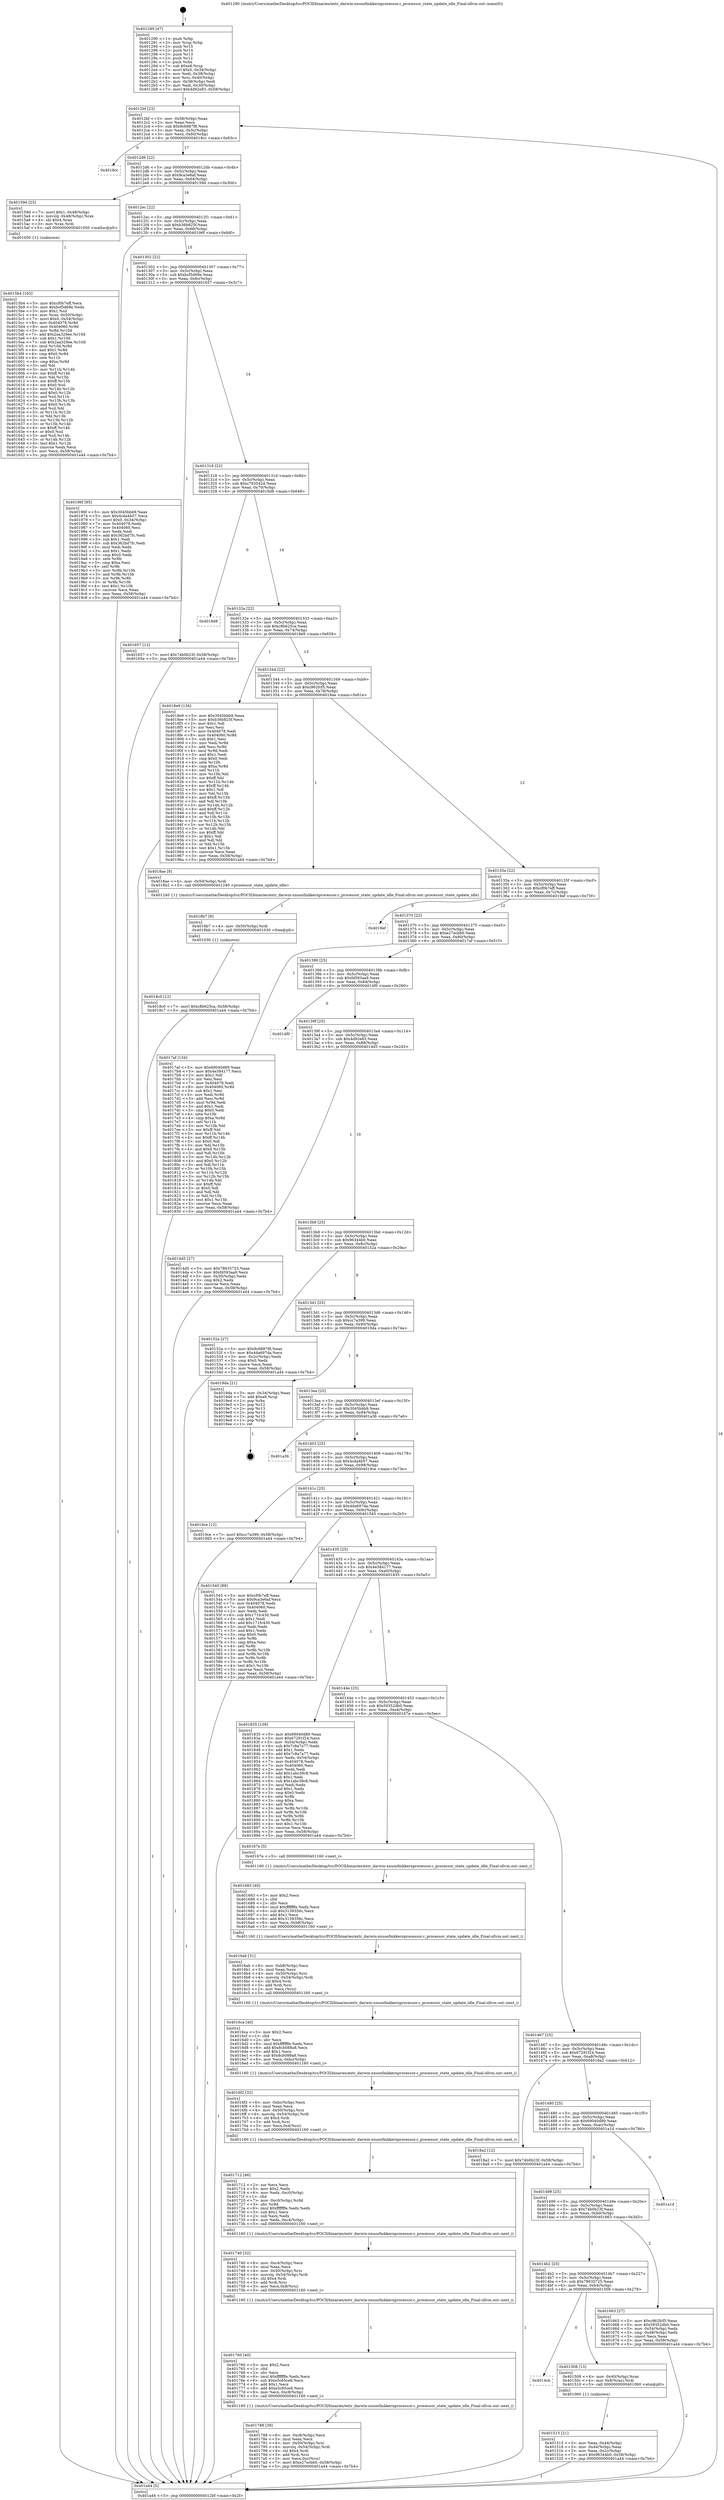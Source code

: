 digraph "0x401290" {
  label = "0x401290 (/mnt/c/Users/mathe/Desktop/tcc/POCII/binaries/extr_darwin-xnuosfmkkernprocessor.c_processor_state_update_idle_Final-ollvm.out::main(0))"
  labelloc = "t"
  node[shape=record]

  Entry [label="",width=0.3,height=0.3,shape=circle,fillcolor=black,style=filled]
  "0x4012bf" [label="{
     0x4012bf [23]\l
     | [instrs]\l
     &nbsp;&nbsp;0x4012bf \<+3\>: mov -0x58(%rbp),%eax\l
     &nbsp;&nbsp;0x4012c2 \<+2\>: mov %eax,%ecx\l
     &nbsp;&nbsp;0x4012c4 \<+6\>: sub $0x9c6887f8,%ecx\l
     &nbsp;&nbsp;0x4012ca \<+3\>: mov %eax,-0x5c(%rbp)\l
     &nbsp;&nbsp;0x4012cd \<+3\>: mov %ecx,-0x60(%rbp)\l
     &nbsp;&nbsp;0x4012d0 \<+6\>: je 00000000004018cc \<main+0x63c\>\l
  }"]
  "0x4018cc" [label="{
     0x4018cc\l
  }", style=dashed]
  "0x4012d6" [label="{
     0x4012d6 [22]\l
     | [instrs]\l
     &nbsp;&nbsp;0x4012d6 \<+5\>: jmp 00000000004012db \<main+0x4b\>\l
     &nbsp;&nbsp;0x4012db \<+3\>: mov -0x5c(%rbp),%eax\l
     &nbsp;&nbsp;0x4012de \<+5\>: sub $0x9ca3e6af,%eax\l
     &nbsp;&nbsp;0x4012e3 \<+3\>: mov %eax,-0x64(%rbp)\l
     &nbsp;&nbsp;0x4012e6 \<+6\>: je 000000000040159d \<main+0x30d\>\l
  }"]
  Exit [label="",width=0.3,height=0.3,shape=circle,fillcolor=black,style=filled,peripheries=2]
  "0x40159d" [label="{
     0x40159d [23]\l
     | [instrs]\l
     &nbsp;&nbsp;0x40159d \<+7\>: movl $0x1,-0x48(%rbp)\l
     &nbsp;&nbsp;0x4015a4 \<+4\>: movslq -0x48(%rbp),%rax\l
     &nbsp;&nbsp;0x4015a8 \<+4\>: shl $0x4,%rax\l
     &nbsp;&nbsp;0x4015ac \<+3\>: mov %rax,%rdi\l
     &nbsp;&nbsp;0x4015af \<+5\>: call 0000000000401050 \<malloc@plt\>\l
     | [calls]\l
     &nbsp;&nbsp;0x401050 \{1\} (unknown)\l
  }"]
  "0x4012ec" [label="{
     0x4012ec [22]\l
     | [instrs]\l
     &nbsp;&nbsp;0x4012ec \<+5\>: jmp 00000000004012f1 \<main+0x61\>\l
     &nbsp;&nbsp;0x4012f1 \<+3\>: mov -0x5c(%rbp),%eax\l
     &nbsp;&nbsp;0x4012f4 \<+5\>: sub $0xb36b825f,%eax\l
     &nbsp;&nbsp;0x4012f9 \<+3\>: mov %eax,-0x68(%rbp)\l
     &nbsp;&nbsp;0x4012fc \<+6\>: je 000000000040196f \<main+0x6df\>\l
  }"]
  "0x4018c0" [label="{
     0x4018c0 [12]\l
     | [instrs]\l
     &nbsp;&nbsp;0x4018c0 \<+7\>: movl $0xc8b625ca,-0x58(%rbp)\l
     &nbsp;&nbsp;0x4018c7 \<+5\>: jmp 0000000000401a44 \<main+0x7b4\>\l
  }"]
  "0x40196f" [label="{
     0x40196f [95]\l
     | [instrs]\l
     &nbsp;&nbsp;0x40196f \<+5\>: mov $0x3045bbb9,%eax\l
     &nbsp;&nbsp;0x401974 \<+5\>: mov $0x4cda4b57,%ecx\l
     &nbsp;&nbsp;0x401979 \<+7\>: movl $0x0,-0x34(%rbp)\l
     &nbsp;&nbsp;0x401980 \<+7\>: mov 0x404078,%edx\l
     &nbsp;&nbsp;0x401987 \<+7\>: mov 0x404060,%esi\l
     &nbsp;&nbsp;0x40198e \<+2\>: mov %edx,%edi\l
     &nbsp;&nbsp;0x401990 \<+6\>: add $0x362bd7fc,%edi\l
     &nbsp;&nbsp;0x401996 \<+3\>: sub $0x1,%edi\l
     &nbsp;&nbsp;0x401999 \<+6\>: sub $0x362bd7fc,%edi\l
     &nbsp;&nbsp;0x40199f \<+3\>: imul %edi,%edx\l
     &nbsp;&nbsp;0x4019a2 \<+3\>: and $0x1,%edx\l
     &nbsp;&nbsp;0x4019a5 \<+3\>: cmp $0x0,%edx\l
     &nbsp;&nbsp;0x4019a8 \<+4\>: sete %r8b\l
     &nbsp;&nbsp;0x4019ac \<+3\>: cmp $0xa,%esi\l
     &nbsp;&nbsp;0x4019af \<+4\>: setl %r9b\l
     &nbsp;&nbsp;0x4019b3 \<+3\>: mov %r8b,%r10b\l
     &nbsp;&nbsp;0x4019b6 \<+3\>: and %r9b,%r10b\l
     &nbsp;&nbsp;0x4019b9 \<+3\>: xor %r9b,%r8b\l
     &nbsp;&nbsp;0x4019bc \<+3\>: or %r8b,%r10b\l
     &nbsp;&nbsp;0x4019bf \<+4\>: test $0x1,%r10b\l
     &nbsp;&nbsp;0x4019c3 \<+3\>: cmovne %ecx,%eax\l
     &nbsp;&nbsp;0x4019c6 \<+3\>: mov %eax,-0x58(%rbp)\l
     &nbsp;&nbsp;0x4019c9 \<+5\>: jmp 0000000000401a44 \<main+0x7b4\>\l
  }"]
  "0x401302" [label="{
     0x401302 [22]\l
     | [instrs]\l
     &nbsp;&nbsp;0x401302 \<+5\>: jmp 0000000000401307 \<main+0x77\>\l
     &nbsp;&nbsp;0x401307 \<+3\>: mov -0x5c(%rbp),%eax\l
     &nbsp;&nbsp;0x40130a \<+5\>: sub $0xbcf5d69e,%eax\l
     &nbsp;&nbsp;0x40130f \<+3\>: mov %eax,-0x6c(%rbp)\l
     &nbsp;&nbsp;0x401312 \<+6\>: je 0000000000401657 \<main+0x3c7\>\l
  }"]
  "0x4018b7" [label="{
     0x4018b7 [9]\l
     | [instrs]\l
     &nbsp;&nbsp;0x4018b7 \<+4\>: mov -0x50(%rbp),%rdi\l
     &nbsp;&nbsp;0x4018bb \<+5\>: call 0000000000401030 \<free@plt\>\l
     | [calls]\l
     &nbsp;&nbsp;0x401030 \{1\} (unknown)\l
  }"]
  "0x401657" [label="{
     0x401657 [12]\l
     | [instrs]\l
     &nbsp;&nbsp;0x401657 \<+7\>: movl $0x74b0b23f,-0x58(%rbp)\l
     &nbsp;&nbsp;0x40165e \<+5\>: jmp 0000000000401a44 \<main+0x7b4\>\l
  }"]
  "0x401318" [label="{
     0x401318 [22]\l
     | [instrs]\l
     &nbsp;&nbsp;0x401318 \<+5\>: jmp 000000000040131d \<main+0x8d\>\l
     &nbsp;&nbsp;0x40131d \<+3\>: mov -0x5c(%rbp),%eax\l
     &nbsp;&nbsp;0x401320 \<+5\>: sub $0xc793542d,%eax\l
     &nbsp;&nbsp;0x401325 \<+3\>: mov %eax,-0x70(%rbp)\l
     &nbsp;&nbsp;0x401328 \<+6\>: je 00000000004018d8 \<main+0x648\>\l
  }"]
  "0x401788" [label="{
     0x401788 [39]\l
     | [instrs]\l
     &nbsp;&nbsp;0x401788 \<+6\>: mov -0xc8(%rbp),%ecx\l
     &nbsp;&nbsp;0x40178e \<+3\>: imul %eax,%ecx\l
     &nbsp;&nbsp;0x401791 \<+4\>: mov -0x50(%rbp),%rsi\l
     &nbsp;&nbsp;0x401795 \<+4\>: movslq -0x54(%rbp),%rdi\l
     &nbsp;&nbsp;0x401799 \<+4\>: shl $0x4,%rdi\l
     &nbsp;&nbsp;0x40179d \<+3\>: add %rdi,%rsi\l
     &nbsp;&nbsp;0x4017a0 \<+3\>: mov %ecx,0xc(%rsi)\l
     &nbsp;&nbsp;0x4017a3 \<+7\>: movl $0xe27ecbb0,-0x58(%rbp)\l
     &nbsp;&nbsp;0x4017aa \<+5\>: jmp 0000000000401a44 \<main+0x7b4\>\l
  }"]
  "0x4018d8" [label="{
     0x4018d8\l
  }", style=dashed]
  "0x40132e" [label="{
     0x40132e [22]\l
     | [instrs]\l
     &nbsp;&nbsp;0x40132e \<+5\>: jmp 0000000000401333 \<main+0xa3\>\l
     &nbsp;&nbsp;0x401333 \<+3\>: mov -0x5c(%rbp),%eax\l
     &nbsp;&nbsp;0x401336 \<+5\>: sub $0xc8b625ca,%eax\l
     &nbsp;&nbsp;0x40133b \<+3\>: mov %eax,-0x74(%rbp)\l
     &nbsp;&nbsp;0x40133e \<+6\>: je 00000000004018e9 \<main+0x659\>\l
  }"]
  "0x401760" [label="{
     0x401760 [40]\l
     | [instrs]\l
     &nbsp;&nbsp;0x401760 \<+5\>: mov $0x2,%ecx\l
     &nbsp;&nbsp;0x401765 \<+1\>: cltd\l
     &nbsp;&nbsp;0x401766 \<+2\>: idiv %ecx\l
     &nbsp;&nbsp;0x401768 \<+6\>: imul $0xfffffffe,%edx,%ecx\l
     &nbsp;&nbsp;0x40176e \<+6\>: sub $0xe5c65ce8,%ecx\l
     &nbsp;&nbsp;0x401774 \<+3\>: add $0x1,%ecx\l
     &nbsp;&nbsp;0x401777 \<+6\>: add $0xe5c65ce8,%ecx\l
     &nbsp;&nbsp;0x40177d \<+6\>: mov %ecx,-0xc8(%rbp)\l
     &nbsp;&nbsp;0x401783 \<+5\>: call 0000000000401160 \<next_i\>\l
     | [calls]\l
     &nbsp;&nbsp;0x401160 \{1\} (/mnt/c/Users/mathe/Desktop/tcc/POCII/binaries/extr_darwin-xnuosfmkkernprocessor.c_processor_state_update_idle_Final-ollvm.out::next_i)\l
  }"]
  "0x4018e9" [label="{
     0x4018e9 [134]\l
     | [instrs]\l
     &nbsp;&nbsp;0x4018e9 \<+5\>: mov $0x3045bbb9,%eax\l
     &nbsp;&nbsp;0x4018ee \<+5\>: mov $0xb36b825f,%ecx\l
     &nbsp;&nbsp;0x4018f3 \<+2\>: mov $0x1,%dl\l
     &nbsp;&nbsp;0x4018f5 \<+2\>: xor %esi,%esi\l
     &nbsp;&nbsp;0x4018f7 \<+7\>: mov 0x404078,%edi\l
     &nbsp;&nbsp;0x4018fe \<+8\>: mov 0x404060,%r8d\l
     &nbsp;&nbsp;0x401906 \<+3\>: sub $0x1,%esi\l
     &nbsp;&nbsp;0x401909 \<+3\>: mov %edi,%r9d\l
     &nbsp;&nbsp;0x40190c \<+3\>: add %esi,%r9d\l
     &nbsp;&nbsp;0x40190f \<+4\>: imul %r9d,%edi\l
     &nbsp;&nbsp;0x401913 \<+3\>: and $0x1,%edi\l
     &nbsp;&nbsp;0x401916 \<+3\>: cmp $0x0,%edi\l
     &nbsp;&nbsp;0x401919 \<+4\>: sete %r10b\l
     &nbsp;&nbsp;0x40191d \<+4\>: cmp $0xa,%r8d\l
     &nbsp;&nbsp;0x401921 \<+4\>: setl %r11b\l
     &nbsp;&nbsp;0x401925 \<+3\>: mov %r10b,%bl\l
     &nbsp;&nbsp;0x401928 \<+3\>: xor $0xff,%bl\l
     &nbsp;&nbsp;0x40192b \<+3\>: mov %r11b,%r14b\l
     &nbsp;&nbsp;0x40192e \<+4\>: xor $0xff,%r14b\l
     &nbsp;&nbsp;0x401932 \<+3\>: xor $0x1,%dl\l
     &nbsp;&nbsp;0x401935 \<+3\>: mov %bl,%r15b\l
     &nbsp;&nbsp;0x401938 \<+4\>: and $0xff,%r15b\l
     &nbsp;&nbsp;0x40193c \<+3\>: and %dl,%r10b\l
     &nbsp;&nbsp;0x40193f \<+3\>: mov %r14b,%r12b\l
     &nbsp;&nbsp;0x401942 \<+4\>: and $0xff,%r12b\l
     &nbsp;&nbsp;0x401946 \<+3\>: and %dl,%r11b\l
     &nbsp;&nbsp;0x401949 \<+3\>: or %r10b,%r15b\l
     &nbsp;&nbsp;0x40194c \<+3\>: or %r11b,%r12b\l
     &nbsp;&nbsp;0x40194f \<+3\>: xor %r12b,%r15b\l
     &nbsp;&nbsp;0x401952 \<+3\>: or %r14b,%bl\l
     &nbsp;&nbsp;0x401955 \<+3\>: xor $0xff,%bl\l
     &nbsp;&nbsp;0x401958 \<+3\>: or $0x1,%dl\l
     &nbsp;&nbsp;0x40195b \<+2\>: and %dl,%bl\l
     &nbsp;&nbsp;0x40195d \<+3\>: or %bl,%r15b\l
     &nbsp;&nbsp;0x401960 \<+4\>: test $0x1,%r15b\l
     &nbsp;&nbsp;0x401964 \<+3\>: cmovne %ecx,%eax\l
     &nbsp;&nbsp;0x401967 \<+3\>: mov %eax,-0x58(%rbp)\l
     &nbsp;&nbsp;0x40196a \<+5\>: jmp 0000000000401a44 \<main+0x7b4\>\l
  }"]
  "0x401344" [label="{
     0x401344 [22]\l
     | [instrs]\l
     &nbsp;&nbsp;0x401344 \<+5\>: jmp 0000000000401349 \<main+0xb9\>\l
     &nbsp;&nbsp;0x401349 \<+3\>: mov -0x5c(%rbp),%eax\l
     &nbsp;&nbsp;0x40134c \<+5\>: sub $0xc962fcf5,%eax\l
     &nbsp;&nbsp;0x401351 \<+3\>: mov %eax,-0x78(%rbp)\l
     &nbsp;&nbsp;0x401354 \<+6\>: je 00000000004018ae \<main+0x61e\>\l
  }"]
  "0x401740" [label="{
     0x401740 [32]\l
     | [instrs]\l
     &nbsp;&nbsp;0x401740 \<+6\>: mov -0xc4(%rbp),%ecx\l
     &nbsp;&nbsp;0x401746 \<+3\>: imul %eax,%ecx\l
     &nbsp;&nbsp;0x401749 \<+4\>: mov -0x50(%rbp),%rsi\l
     &nbsp;&nbsp;0x40174d \<+4\>: movslq -0x54(%rbp),%rdi\l
     &nbsp;&nbsp;0x401751 \<+4\>: shl $0x4,%rdi\l
     &nbsp;&nbsp;0x401755 \<+3\>: add %rdi,%rsi\l
     &nbsp;&nbsp;0x401758 \<+3\>: mov %ecx,0x8(%rsi)\l
     &nbsp;&nbsp;0x40175b \<+5\>: call 0000000000401160 \<next_i\>\l
     | [calls]\l
     &nbsp;&nbsp;0x401160 \{1\} (/mnt/c/Users/mathe/Desktop/tcc/POCII/binaries/extr_darwin-xnuosfmkkernprocessor.c_processor_state_update_idle_Final-ollvm.out::next_i)\l
  }"]
  "0x4018ae" [label="{
     0x4018ae [9]\l
     | [instrs]\l
     &nbsp;&nbsp;0x4018ae \<+4\>: mov -0x50(%rbp),%rdi\l
     &nbsp;&nbsp;0x4018b2 \<+5\>: call 0000000000401240 \<processor_state_update_idle\>\l
     | [calls]\l
     &nbsp;&nbsp;0x401240 \{1\} (/mnt/c/Users/mathe/Desktop/tcc/POCII/binaries/extr_darwin-xnuosfmkkernprocessor.c_processor_state_update_idle_Final-ollvm.out::processor_state_update_idle)\l
  }"]
  "0x40135a" [label="{
     0x40135a [22]\l
     | [instrs]\l
     &nbsp;&nbsp;0x40135a \<+5\>: jmp 000000000040135f \<main+0xcf\>\l
     &nbsp;&nbsp;0x40135f \<+3\>: mov -0x5c(%rbp),%eax\l
     &nbsp;&nbsp;0x401362 \<+5\>: sub $0xcf0b7eff,%eax\l
     &nbsp;&nbsp;0x401367 \<+3\>: mov %eax,-0x7c(%rbp)\l
     &nbsp;&nbsp;0x40136a \<+6\>: je 00000000004019ef \<main+0x75f\>\l
  }"]
  "0x401712" [label="{
     0x401712 [46]\l
     | [instrs]\l
     &nbsp;&nbsp;0x401712 \<+2\>: xor %ecx,%ecx\l
     &nbsp;&nbsp;0x401714 \<+5\>: mov $0x2,%edx\l
     &nbsp;&nbsp;0x401719 \<+6\>: mov %edx,-0xc0(%rbp)\l
     &nbsp;&nbsp;0x40171f \<+1\>: cltd\l
     &nbsp;&nbsp;0x401720 \<+7\>: mov -0xc0(%rbp),%r8d\l
     &nbsp;&nbsp;0x401727 \<+3\>: idiv %r8d\l
     &nbsp;&nbsp;0x40172a \<+6\>: imul $0xfffffffe,%edx,%edx\l
     &nbsp;&nbsp;0x401730 \<+3\>: sub $0x1,%ecx\l
     &nbsp;&nbsp;0x401733 \<+2\>: sub %ecx,%edx\l
     &nbsp;&nbsp;0x401735 \<+6\>: mov %edx,-0xc4(%rbp)\l
     &nbsp;&nbsp;0x40173b \<+5\>: call 0000000000401160 \<next_i\>\l
     | [calls]\l
     &nbsp;&nbsp;0x401160 \{1\} (/mnt/c/Users/mathe/Desktop/tcc/POCII/binaries/extr_darwin-xnuosfmkkernprocessor.c_processor_state_update_idle_Final-ollvm.out::next_i)\l
  }"]
  "0x4019ef" [label="{
     0x4019ef\l
  }", style=dashed]
  "0x401370" [label="{
     0x401370 [22]\l
     | [instrs]\l
     &nbsp;&nbsp;0x401370 \<+5\>: jmp 0000000000401375 \<main+0xe5\>\l
     &nbsp;&nbsp;0x401375 \<+3\>: mov -0x5c(%rbp),%eax\l
     &nbsp;&nbsp;0x401378 \<+5\>: sub $0xe27ecbb0,%eax\l
     &nbsp;&nbsp;0x40137d \<+3\>: mov %eax,-0x80(%rbp)\l
     &nbsp;&nbsp;0x401380 \<+6\>: je 00000000004017af \<main+0x51f\>\l
  }"]
  "0x4016f2" [label="{
     0x4016f2 [32]\l
     | [instrs]\l
     &nbsp;&nbsp;0x4016f2 \<+6\>: mov -0xbc(%rbp),%ecx\l
     &nbsp;&nbsp;0x4016f8 \<+3\>: imul %eax,%ecx\l
     &nbsp;&nbsp;0x4016fb \<+4\>: mov -0x50(%rbp),%rsi\l
     &nbsp;&nbsp;0x4016ff \<+4\>: movslq -0x54(%rbp),%rdi\l
     &nbsp;&nbsp;0x401703 \<+4\>: shl $0x4,%rdi\l
     &nbsp;&nbsp;0x401707 \<+3\>: add %rdi,%rsi\l
     &nbsp;&nbsp;0x40170a \<+3\>: mov %ecx,0x4(%rsi)\l
     &nbsp;&nbsp;0x40170d \<+5\>: call 0000000000401160 \<next_i\>\l
     | [calls]\l
     &nbsp;&nbsp;0x401160 \{1\} (/mnt/c/Users/mathe/Desktop/tcc/POCII/binaries/extr_darwin-xnuosfmkkernprocessor.c_processor_state_update_idle_Final-ollvm.out::next_i)\l
  }"]
  "0x4017af" [label="{
     0x4017af [134]\l
     | [instrs]\l
     &nbsp;&nbsp;0x4017af \<+5\>: mov $0x69040d89,%eax\l
     &nbsp;&nbsp;0x4017b4 \<+5\>: mov $0x4e384177,%ecx\l
     &nbsp;&nbsp;0x4017b9 \<+2\>: mov $0x1,%dl\l
     &nbsp;&nbsp;0x4017bb \<+2\>: xor %esi,%esi\l
     &nbsp;&nbsp;0x4017bd \<+7\>: mov 0x404078,%edi\l
     &nbsp;&nbsp;0x4017c4 \<+8\>: mov 0x404060,%r8d\l
     &nbsp;&nbsp;0x4017cc \<+3\>: sub $0x1,%esi\l
     &nbsp;&nbsp;0x4017cf \<+3\>: mov %edi,%r9d\l
     &nbsp;&nbsp;0x4017d2 \<+3\>: add %esi,%r9d\l
     &nbsp;&nbsp;0x4017d5 \<+4\>: imul %r9d,%edi\l
     &nbsp;&nbsp;0x4017d9 \<+3\>: and $0x1,%edi\l
     &nbsp;&nbsp;0x4017dc \<+3\>: cmp $0x0,%edi\l
     &nbsp;&nbsp;0x4017df \<+4\>: sete %r10b\l
     &nbsp;&nbsp;0x4017e3 \<+4\>: cmp $0xa,%r8d\l
     &nbsp;&nbsp;0x4017e7 \<+4\>: setl %r11b\l
     &nbsp;&nbsp;0x4017eb \<+3\>: mov %r10b,%bl\l
     &nbsp;&nbsp;0x4017ee \<+3\>: xor $0xff,%bl\l
     &nbsp;&nbsp;0x4017f1 \<+3\>: mov %r11b,%r14b\l
     &nbsp;&nbsp;0x4017f4 \<+4\>: xor $0xff,%r14b\l
     &nbsp;&nbsp;0x4017f8 \<+3\>: xor $0x0,%dl\l
     &nbsp;&nbsp;0x4017fb \<+3\>: mov %bl,%r15b\l
     &nbsp;&nbsp;0x4017fe \<+4\>: and $0x0,%r15b\l
     &nbsp;&nbsp;0x401802 \<+3\>: and %dl,%r10b\l
     &nbsp;&nbsp;0x401805 \<+3\>: mov %r14b,%r12b\l
     &nbsp;&nbsp;0x401808 \<+4\>: and $0x0,%r12b\l
     &nbsp;&nbsp;0x40180c \<+3\>: and %dl,%r11b\l
     &nbsp;&nbsp;0x40180f \<+3\>: or %r10b,%r15b\l
     &nbsp;&nbsp;0x401812 \<+3\>: or %r11b,%r12b\l
     &nbsp;&nbsp;0x401815 \<+3\>: xor %r12b,%r15b\l
     &nbsp;&nbsp;0x401818 \<+3\>: or %r14b,%bl\l
     &nbsp;&nbsp;0x40181b \<+3\>: xor $0xff,%bl\l
     &nbsp;&nbsp;0x40181e \<+3\>: or $0x0,%dl\l
     &nbsp;&nbsp;0x401821 \<+2\>: and %dl,%bl\l
     &nbsp;&nbsp;0x401823 \<+3\>: or %bl,%r15b\l
     &nbsp;&nbsp;0x401826 \<+4\>: test $0x1,%r15b\l
     &nbsp;&nbsp;0x40182a \<+3\>: cmovne %ecx,%eax\l
     &nbsp;&nbsp;0x40182d \<+3\>: mov %eax,-0x58(%rbp)\l
     &nbsp;&nbsp;0x401830 \<+5\>: jmp 0000000000401a44 \<main+0x7b4\>\l
  }"]
  "0x401386" [label="{
     0x401386 [25]\l
     | [instrs]\l
     &nbsp;&nbsp;0x401386 \<+5\>: jmp 000000000040138b \<main+0xfb\>\l
     &nbsp;&nbsp;0x40138b \<+3\>: mov -0x5c(%rbp),%eax\l
     &nbsp;&nbsp;0x40138e \<+5\>: sub $0xfd593aa9,%eax\l
     &nbsp;&nbsp;0x401393 \<+6\>: mov %eax,-0x84(%rbp)\l
     &nbsp;&nbsp;0x401399 \<+6\>: je 00000000004014f0 \<main+0x260\>\l
  }"]
  "0x4016ca" [label="{
     0x4016ca [40]\l
     | [instrs]\l
     &nbsp;&nbsp;0x4016ca \<+5\>: mov $0x2,%ecx\l
     &nbsp;&nbsp;0x4016cf \<+1\>: cltd\l
     &nbsp;&nbsp;0x4016d0 \<+2\>: idiv %ecx\l
     &nbsp;&nbsp;0x4016d2 \<+6\>: imul $0xfffffffe,%edx,%ecx\l
     &nbsp;&nbsp;0x4016d8 \<+6\>: add $0x8cb088a8,%ecx\l
     &nbsp;&nbsp;0x4016de \<+3\>: add $0x1,%ecx\l
     &nbsp;&nbsp;0x4016e1 \<+6\>: sub $0x8cb088a8,%ecx\l
     &nbsp;&nbsp;0x4016e7 \<+6\>: mov %ecx,-0xbc(%rbp)\l
     &nbsp;&nbsp;0x4016ed \<+5\>: call 0000000000401160 \<next_i\>\l
     | [calls]\l
     &nbsp;&nbsp;0x401160 \{1\} (/mnt/c/Users/mathe/Desktop/tcc/POCII/binaries/extr_darwin-xnuosfmkkernprocessor.c_processor_state_update_idle_Final-ollvm.out::next_i)\l
  }"]
  "0x4014f0" [label="{
     0x4014f0\l
  }", style=dashed]
  "0x40139f" [label="{
     0x40139f [25]\l
     | [instrs]\l
     &nbsp;&nbsp;0x40139f \<+5\>: jmp 00000000004013a4 \<main+0x114\>\l
     &nbsp;&nbsp;0x4013a4 \<+3\>: mov -0x5c(%rbp),%eax\l
     &nbsp;&nbsp;0x4013a7 \<+5\>: sub $0x4d92e83,%eax\l
     &nbsp;&nbsp;0x4013ac \<+6\>: mov %eax,-0x88(%rbp)\l
     &nbsp;&nbsp;0x4013b2 \<+6\>: je 00000000004014d5 \<main+0x245\>\l
  }"]
  "0x4016ab" [label="{
     0x4016ab [31]\l
     | [instrs]\l
     &nbsp;&nbsp;0x4016ab \<+6\>: mov -0xb8(%rbp),%ecx\l
     &nbsp;&nbsp;0x4016b1 \<+3\>: imul %eax,%ecx\l
     &nbsp;&nbsp;0x4016b4 \<+4\>: mov -0x50(%rbp),%rsi\l
     &nbsp;&nbsp;0x4016b8 \<+4\>: movslq -0x54(%rbp),%rdi\l
     &nbsp;&nbsp;0x4016bc \<+4\>: shl $0x4,%rdi\l
     &nbsp;&nbsp;0x4016c0 \<+3\>: add %rdi,%rsi\l
     &nbsp;&nbsp;0x4016c3 \<+2\>: mov %ecx,(%rsi)\l
     &nbsp;&nbsp;0x4016c5 \<+5\>: call 0000000000401160 \<next_i\>\l
     | [calls]\l
     &nbsp;&nbsp;0x401160 \{1\} (/mnt/c/Users/mathe/Desktop/tcc/POCII/binaries/extr_darwin-xnuosfmkkernprocessor.c_processor_state_update_idle_Final-ollvm.out::next_i)\l
  }"]
  "0x4014d5" [label="{
     0x4014d5 [27]\l
     | [instrs]\l
     &nbsp;&nbsp;0x4014d5 \<+5\>: mov $0x78635725,%eax\l
     &nbsp;&nbsp;0x4014da \<+5\>: mov $0xfd593aa9,%ecx\l
     &nbsp;&nbsp;0x4014df \<+3\>: mov -0x30(%rbp),%edx\l
     &nbsp;&nbsp;0x4014e2 \<+3\>: cmp $0x2,%edx\l
     &nbsp;&nbsp;0x4014e5 \<+3\>: cmovne %ecx,%eax\l
     &nbsp;&nbsp;0x4014e8 \<+3\>: mov %eax,-0x58(%rbp)\l
     &nbsp;&nbsp;0x4014eb \<+5\>: jmp 0000000000401a44 \<main+0x7b4\>\l
  }"]
  "0x4013b8" [label="{
     0x4013b8 [25]\l
     | [instrs]\l
     &nbsp;&nbsp;0x4013b8 \<+5\>: jmp 00000000004013bd \<main+0x12d\>\l
     &nbsp;&nbsp;0x4013bd \<+3\>: mov -0x5c(%rbp),%eax\l
     &nbsp;&nbsp;0x4013c0 \<+5\>: sub $0x96344b0,%eax\l
     &nbsp;&nbsp;0x4013c5 \<+6\>: mov %eax,-0x8c(%rbp)\l
     &nbsp;&nbsp;0x4013cb \<+6\>: je 000000000040152a \<main+0x29a\>\l
  }"]
  "0x401a44" [label="{
     0x401a44 [5]\l
     | [instrs]\l
     &nbsp;&nbsp;0x401a44 \<+5\>: jmp 00000000004012bf \<main+0x2f\>\l
  }"]
  "0x401290" [label="{
     0x401290 [47]\l
     | [instrs]\l
     &nbsp;&nbsp;0x401290 \<+1\>: push %rbp\l
     &nbsp;&nbsp;0x401291 \<+3\>: mov %rsp,%rbp\l
     &nbsp;&nbsp;0x401294 \<+2\>: push %r15\l
     &nbsp;&nbsp;0x401296 \<+2\>: push %r14\l
     &nbsp;&nbsp;0x401298 \<+2\>: push %r13\l
     &nbsp;&nbsp;0x40129a \<+2\>: push %r12\l
     &nbsp;&nbsp;0x40129c \<+1\>: push %rbx\l
     &nbsp;&nbsp;0x40129d \<+7\>: sub $0xa8,%rsp\l
     &nbsp;&nbsp;0x4012a4 \<+7\>: movl $0x0,-0x34(%rbp)\l
     &nbsp;&nbsp;0x4012ab \<+3\>: mov %edi,-0x38(%rbp)\l
     &nbsp;&nbsp;0x4012ae \<+4\>: mov %rsi,-0x40(%rbp)\l
     &nbsp;&nbsp;0x4012b2 \<+3\>: mov -0x38(%rbp),%edi\l
     &nbsp;&nbsp;0x4012b5 \<+3\>: mov %edi,-0x30(%rbp)\l
     &nbsp;&nbsp;0x4012b8 \<+7\>: movl $0x4d92e83,-0x58(%rbp)\l
  }"]
  "0x401683" [label="{
     0x401683 [40]\l
     | [instrs]\l
     &nbsp;&nbsp;0x401683 \<+5\>: mov $0x2,%ecx\l
     &nbsp;&nbsp;0x401688 \<+1\>: cltd\l
     &nbsp;&nbsp;0x401689 \<+2\>: idiv %ecx\l
     &nbsp;&nbsp;0x40168b \<+6\>: imul $0xfffffffe,%edx,%ecx\l
     &nbsp;&nbsp;0x401691 \<+6\>: sub $0x3139356c,%ecx\l
     &nbsp;&nbsp;0x401697 \<+3\>: add $0x1,%ecx\l
     &nbsp;&nbsp;0x40169a \<+6\>: add $0x3139356c,%ecx\l
     &nbsp;&nbsp;0x4016a0 \<+6\>: mov %ecx,-0xb8(%rbp)\l
     &nbsp;&nbsp;0x4016a6 \<+5\>: call 0000000000401160 \<next_i\>\l
     | [calls]\l
     &nbsp;&nbsp;0x401160 \{1\} (/mnt/c/Users/mathe/Desktop/tcc/POCII/binaries/extr_darwin-xnuosfmkkernprocessor.c_processor_state_update_idle_Final-ollvm.out::next_i)\l
  }"]
  "0x40152a" [label="{
     0x40152a [27]\l
     | [instrs]\l
     &nbsp;&nbsp;0x40152a \<+5\>: mov $0x9c6887f8,%eax\l
     &nbsp;&nbsp;0x40152f \<+5\>: mov $0x4da697da,%ecx\l
     &nbsp;&nbsp;0x401534 \<+3\>: mov -0x2c(%rbp),%edx\l
     &nbsp;&nbsp;0x401537 \<+3\>: cmp $0x0,%edx\l
     &nbsp;&nbsp;0x40153a \<+3\>: cmove %ecx,%eax\l
     &nbsp;&nbsp;0x40153d \<+3\>: mov %eax,-0x58(%rbp)\l
     &nbsp;&nbsp;0x401540 \<+5\>: jmp 0000000000401a44 \<main+0x7b4\>\l
  }"]
  "0x4013d1" [label="{
     0x4013d1 [25]\l
     | [instrs]\l
     &nbsp;&nbsp;0x4013d1 \<+5\>: jmp 00000000004013d6 \<main+0x146\>\l
     &nbsp;&nbsp;0x4013d6 \<+3\>: mov -0x5c(%rbp),%eax\l
     &nbsp;&nbsp;0x4013d9 \<+5\>: sub $0xcc7a399,%eax\l
     &nbsp;&nbsp;0x4013de \<+6\>: mov %eax,-0x90(%rbp)\l
     &nbsp;&nbsp;0x4013e4 \<+6\>: je 00000000004019da \<main+0x74a\>\l
  }"]
  "0x4015b4" [label="{
     0x4015b4 [163]\l
     | [instrs]\l
     &nbsp;&nbsp;0x4015b4 \<+5\>: mov $0xcf0b7eff,%ecx\l
     &nbsp;&nbsp;0x4015b9 \<+5\>: mov $0xbcf5d69e,%edx\l
     &nbsp;&nbsp;0x4015be \<+3\>: mov $0x1,%sil\l
     &nbsp;&nbsp;0x4015c1 \<+4\>: mov %rax,-0x50(%rbp)\l
     &nbsp;&nbsp;0x4015c5 \<+7\>: movl $0x0,-0x54(%rbp)\l
     &nbsp;&nbsp;0x4015cc \<+8\>: mov 0x404078,%r8d\l
     &nbsp;&nbsp;0x4015d4 \<+8\>: mov 0x404060,%r9d\l
     &nbsp;&nbsp;0x4015dc \<+3\>: mov %r8d,%r10d\l
     &nbsp;&nbsp;0x4015df \<+7\>: add $0x2aa329ee,%r10d\l
     &nbsp;&nbsp;0x4015e6 \<+4\>: sub $0x1,%r10d\l
     &nbsp;&nbsp;0x4015ea \<+7\>: sub $0x2aa329ee,%r10d\l
     &nbsp;&nbsp;0x4015f1 \<+4\>: imul %r10d,%r8d\l
     &nbsp;&nbsp;0x4015f5 \<+4\>: and $0x1,%r8d\l
     &nbsp;&nbsp;0x4015f9 \<+4\>: cmp $0x0,%r8d\l
     &nbsp;&nbsp;0x4015fd \<+4\>: sete %r11b\l
     &nbsp;&nbsp;0x401601 \<+4\>: cmp $0xa,%r9d\l
     &nbsp;&nbsp;0x401605 \<+3\>: setl %bl\l
     &nbsp;&nbsp;0x401608 \<+3\>: mov %r11b,%r14b\l
     &nbsp;&nbsp;0x40160b \<+4\>: xor $0xff,%r14b\l
     &nbsp;&nbsp;0x40160f \<+3\>: mov %bl,%r15b\l
     &nbsp;&nbsp;0x401612 \<+4\>: xor $0xff,%r15b\l
     &nbsp;&nbsp;0x401616 \<+4\>: xor $0x0,%sil\l
     &nbsp;&nbsp;0x40161a \<+3\>: mov %r14b,%r12b\l
     &nbsp;&nbsp;0x40161d \<+4\>: and $0x0,%r12b\l
     &nbsp;&nbsp;0x401621 \<+3\>: and %sil,%r11b\l
     &nbsp;&nbsp;0x401624 \<+3\>: mov %r15b,%r13b\l
     &nbsp;&nbsp;0x401627 \<+4\>: and $0x0,%r13b\l
     &nbsp;&nbsp;0x40162b \<+3\>: and %sil,%bl\l
     &nbsp;&nbsp;0x40162e \<+3\>: or %r11b,%r12b\l
     &nbsp;&nbsp;0x401631 \<+3\>: or %bl,%r13b\l
     &nbsp;&nbsp;0x401634 \<+3\>: xor %r13b,%r12b\l
     &nbsp;&nbsp;0x401637 \<+3\>: or %r15b,%r14b\l
     &nbsp;&nbsp;0x40163a \<+4\>: xor $0xff,%r14b\l
     &nbsp;&nbsp;0x40163e \<+4\>: or $0x0,%sil\l
     &nbsp;&nbsp;0x401642 \<+3\>: and %sil,%r14b\l
     &nbsp;&nbsp;0x401645 \<+3\>: or %r14b,%r12b\l
     &nbsp;&nbsp;0x401648 \<+4\>: test $0x1,%r12b\l
     &nbsp;&nbsp;0x40164c \<+3\>: cmovne %edx,%ecx\l
     &nbsp;&nbsp;0x40164f \<+3\>: mov %ecx,-0x58(%rbp)\l
     &nbsp;&nbsp;0x401652 \<+5\>: jmp 0000000000401a44 \<main+0x7b4\>\l
  }"]
  "0x4019da" [label="{
     0x4019da [21]\l
     | [instrs]\l
     &nbsp;&nbsp;0x4019da \<+3\>: mov -0x34(%rbp),%eax\l
     &nbsp;&nbsp;0x4019dd \<+7\>: add $0xa8,%rsp\l
     &nbsp;&nbsp;0x4019e4 \<+1\>: pop %rbx\l
     &nbsp;&nbsp;0x4019e5 \<+2\>: pop %r12\l
     &nbsp;&nbsp;0x4019e7 \<+2\>: pop %r13\l
     &nbsp;&nbsp;0x4019e9 \<+2\>: pop %r14\l
     &nbsp;&nbsp;0x4019eb \<+2\>: pop %r15\l
     &nbsp;&nbsp;0x4019ed \<+1\>: pop %rbp\l
     &nbsp;&nbsp;0x4019ee \<+1\>: ret\l
  }"]
  "0x4013ea" [label="{
     0x4013ea [25]\l
     | [instrs]\l
     &nbsp;&nbsp;0x4013ea \<+5\>: jmp 00000000004013ef \<main+0x15f\>\l
     &nbsp;&nbsp;0x4013ef \<+3\>: mov -0x5c(%rbp),%eax\l
     &nbsp;&nbsp;0x4013f2 \<+5\>: sub $0x3045bbb9,%eax\l
     &nbsp;&nbsp;0x4013f7 \<+6\>: mov %eax,-0x94(%rbp)\l
     &nbsp;&nbsp;0x4013fd \<+6\>: je 0000000000401a36 \<main+0x7a6\>\l
  }"]
  "0x401515" [label="{
     0x401515 [21]\l
     | [instrs]\l
     &nbsp;&nbsp;0x401515 \<+3\>: mov %eax,-0x44(%rbp)\l
     &nbsp;&nbsp;0x401518 \<+3\>: mov -0x44(%rbp),%eax\l
     &nbsp;&nbsp;0x40151b \<+3\>: mov %eax,-0x2c(%rbp)\l
     &nbsp;&nbsp;0x40151e \<+7\>: movl $0x96344b0,-0x58(%rbp)\l
     &nbsp;&nbsp;0x401525 \<+5\>: jmp 0000000000401a44 \<main+0x7b4\>\l
  }"]
  "0x401a36" [label="{
     0x401a36\l
  }", style=dashed]
  "0x401403" [label="{
     0x401403 [25]\l
     | [instrs]\l
     &nbsp;&nbsp;0x401403 \<+5\>: jmp 0000000000401408 \<main+0x178\>\l
     &nbsp;&nbsp;0x401408 \<+3\>: mov -0x5c(%rbp),%eax\l
     &nbsp;&nbsp;0x40140b \<+5\>: sub $0x4cda4b57,%eax\l
     &nbsp;&nbsp;0x401410 \<+6\>: mov %eax,-0x98(%rbp)\l
     &nbsp;&nbsp;0x401416 \<+6\>: je 00000000004019ce \<main+0x73e\>\l
  }"]
  "0x4014cb" [label="{
     0x4014cb\l
  }", style=dashed]
  "0x4019ce" [label="{
     0x4019ce [12]\l
     | [instrs]\l
     &nbsp;&nbsp;0x4019ce \<+7\>: movl $0xcc7a399,-0x58(%rbp)\l
     &nbsp;&nbsp;0x4019d5 \<+5\>: jmp 0000000000401a44 \<main+0x7b4\>\l
  }"]
  "0x40141c" [label="{
     0x40141c [25]\l
     | [instrs]\l
     &nbsp;&nbsp;0x40141c \<+5\>: jmp 0000000000401421 \<main+0x191\>\l
     &nbsp;&nbsp;0x401421 \<+3\>: mov -0x5c(%rbp),%eax\l
     &nbsp;&nbsp;0x401424 \<+5\>: sub $0x4da697da,%eax\l
     &nbsp;&nbsp;0x401429 \<+6\>: mov %eax,-0x9c(%rbp)\l
     &nbsp;&nbsp;0x40142f \<+6\>: je 0000000000401545 \<main+0x2b5\>\l
  }"]
  "0x401508" [label="{
     0x401508 [13]\l
     | [instrs]\l
     &nbsp;&nbsp;0x401508 \<+4\>: mov -0x40(%rbp),%rax\l
     &nbsp;&nbsp;0x40150c \<+4\>: mov 0x8(%rax),%rdi\l
     &nbsp;&nbsp;0x401510 \<+5\>: call 0000000000401060 \<atoi@plt\>\l
     | [calls]\l
     &nbsp;&nbsp;0x401060 \{1\} (unknown)\l
  }"]
  "0x401545" [label="{
     0x401545 [88]\l
     | [instrs]\l
     &nbsp;&nbsp;0x401545 \<+5\>: mov $0xcf0b7eff,%eax\l
     &nbsp;&nbsp;0x40154a \<+5\>: mov $0x9ca3e6af,%ecx\l
     &nbsp;&nbsp;0x40154f \<+7\>: mov 0x404078,%edx\l
     &nbsp;&nbsp;0x401556 \<+7\>: mov 0x404060,%esi\l
     &nbsp;&nbsp;0x40155d \<+2\>: mov %edx,%edi\l
     &nbsp;&nbsp;0x40155f \<+6\>: sub $0x171fc430,%edi\l
     &nbsp;&nbsp;0x401565 \<+3\>: sub $0x1,%edi\l
     &nbsp;&nbsp;0x401568 \<+6\>: add $0x171fc430,%edi\l
     &nbsp;&nbsp;0x40156e \<+3\>: imul %edi,%edx\l
     &nbsp;&nbsp;0x401571 \<+3\>: and $0x1,%edx\l
     &nbsp;&nbsp;0x401574 \<+3\>: cmp $0x0,%edx\l
     &nbsp;&nbsp;0x401577 \<+4\>: sete %r8b\l
     &nbsp;&nbsp;0x40157b \<+3\>: cmp $0xa,%esi\l
     &nbsp;&nbsp;0x40157e \<+4\>: setl %r9b\l
     &nbsp;&nbsp;0x401582 \<+3\>: mov %r8b,%r10b\l
     &nbsp;&nbsp;0x401585 \<+3\>: and %r9b,%r10b\l
     &nbsp;&nbsp;0x401588 \<+3\>: xor %r9b,%r8b\l
     &nbsp;&nbsp;0x40158b \<+3\>: or %r8b,%r10b\l
     &nbsp;&nbsp;0x40158e \<+4\>: test $0x1,%r10b\l
     &nbsp;&nbsp;0x401592 \<+3\>: cmovne %ecx,%eax\l
     &nbsp;&nbsp;0x401595 \<+3\>: mov %eax,-0x58(%rbp)\l
     &nbsp;&nbsp;0x401598 \<+5\>: jmp 0000000000401a44 \<main+0x7b4\>\l
  }"]
  "0x401435" [label="{
     0x401435 [25]\l
     | [instrs]\l
     &nbsp;&nbsp;0x401435 \<+5\>: jmp 000000000040143a \<main+0x1aa\>\l
     &nbsp;&nbsp;0x40143a \<+3\>: mov -0x5c(%rbp),%eax\l
     &nbsp;&nbsp;0x40143d \<+5\>: sub $0x4e384177,%eax\l
     &nbsp;&nbsp;0x401442 \<+6\>: mov %eax,-0xa0(%rbp)\l
     &nbsp;&nbsp;0x401448 \<+6\>: je 0000000000401835 \<main+0x5a5\>\l
  }"]
  "0x4014b2" [label="{
     0x4014b2 [25]\l
     | [instrs]\l
     &nbsp;&nbsp;0x4014b2 \<+5\>: jmp 00000000004014b7 \<main+0x227\>\l
     &nbsp;&nbsp;0x4014b7 \<+3\>: mov -0x5c(%rbp),%eax\l
     &nbsp;&nbsp;0x4014ba \<+5\>: sub $0x78635725,%eax\l
     &nbsp;&nbsp;0x4014bf \<+6\>: mov %eax,-0xb4(%rbp)\l
     &nbsp;&nbsp;0x4014c5 \<+6\>: je 0000000000401508 \<main+0x278\>\l
  }"]
  "0x401835" [label="{
     0x401835 [109]\l
     | [instrs]\l
     &nbsp;&nbsp;0x401835 \<+5\>: mov $0x69040d89,%eax\l
     &nbsp;&nbsp;0x40183a \<+5\>: mov $0x67291f24,%ecx\l
     &nbsp;&nbsp;0x40183f \<+3\>: mov -0x54(%rbp),%edx\l
     &nbsp;&nbsp;0x401842 \<+6\>: sub $0x7c8a7a77,%edx\l
     &nbsp;&nbsp;0x401848 \<+3\>: add $0x1,%edx\l
     &nbsp;&nbsp;0x40184b \<+6\>: add $0x7c8a7a77,%edx\l
     &nbsp;&nbsp;0x401851 \<+3\>: mov %edx,-0x54(%rbp)\l
     &nbsp;&nbsp;0x401854 \<+7\>: mov 0x404078,%edx\l
     &nbsp;&nbsp;0x40185b \<+7\>: mov 0x404060,%esi\l
     &nbsp;&nbsp;0x401862 \<+2\>: mov %edx,%edi\l
     &nbsp;&nbsp;0x401864 \<+6\>: add $0x1abc38c8,%edi\l
     &nbsp;&nbsp;0x40186a \<+3\>: sub $0x1,%edi\l
     &nbsp;&nbsp;0x40186d \<+6\>: sub $0x1abc38c8,%edi\l
     &nbsp;&nbsp;0x401873 \<+3\>: imul %edi,%edx\l
     &nbsp;&nbsp;0x401876 \<+3\>: and $0x1,%edx\l
     &nbsp;&nbsp;0x401879 \<+3\>: cmp $0x0,%edx\l
     &nbsp;&nbsp;0x40187c \<+4\>: sete %r8b\l
     &nbsp;&nbsp;0x401880 \<+3\>: cmp $0xa,%esi\l
     &nbsp;&nbsp;0x401883 \<+4\>: setl %r9b\l
     &nbsp;&nbsp;0x401887 \<+3\>: mov %r8b,%r10b\l
     &nbsp;&nbsp;0x40188a \<+3\>: and %r9b,%r10b\l
     &nbsp;&nbsp;0x40188d \<+3\>: xor %r9b,%r8b\l
     &nbsp;&nbsp;0x401890 \<+3\>: or %r8b,%r10b\l
     &nbsp;&nbsp;0x401893 \<+4\>: test $0x1,%r10b\l
     &nbsp;&nbsp;0x401897 \<+3\>: cmovne %ecx,%eax\l
     &nbsp;&nbsp;0x40189a \<+3\>: mov %eax,-0x58(%rbp)\l
     &nbsp;&nbsp;0x40189d \<+5\>: jmp 0000000000401a44 \<main+0x7b4\>\l
  }"]
  "0x40144e" [label="{
     0x40144e [25]\l
     | [instrs]\l
     &nbsp;&nbsp;0x40144e \<+5\>: jmp 0000000000401453 \<main+0x1c3\>\l
     &nbsp;&nbsp;0x401453 \<+3\>: mov -0x5c(%rbp),%eax\l
     &nbsp;&nbsp;0x401456 \<+5\>: sub $0x59352db0,%eax\l
     &nbsp;&nbsp;0x40145b \<+6\>: mov %eax,-0xa4(%rbp)\l
     &nbsp;&nbsp;0x401461 \<+6\>: je 000000000040167e \<main+0x3ee\>\l
  }"]
  "0x401663" [label="{
     0x401663 [27]\l
     | [instrs]\l
     &nbsp;&nbsp;0x401663 \<+5\>: mov $0xc962fcf5,%eax\l
     &nbsp;&nbsp;0x401668 \<+5\>: mov $0x59352db0,%ecx\l
     &nbsp;&nbsp;0x40166d \<+3\>: mov -0x54(%rbp),%edx\l
     &nbsp;&nbsp;0x401670 \<+3\>: cmp -0x48(%rbp),%edx\l
     &nbsp;&nbsp;0x401673 \<+3\>: cmovl %ecx,%eax\l
     &nbsp;&nbsp;0x401676 \<+3\>: mov %eax,-0x58(%rbp)\l
     &nbsp;&nbsp;0x401679 \<+5\>: jmp 0000000000401a44 \<main+0x7b4\>\l
  }"]
  "0x40167e" [label="{
     0x40167e [5]\l
     | [instrs]\l
     &nbsp;&nbsp;0x40167e \<+5\>: call 0000000000401160 \<next_i\>\l
     | [calls]\l
     &nbsp;&nbsp;0x401160 \{1\} (/mnt/c/Users/mathe/Desktop/tcc/POCII/binaries/extr_darwin-xnuosfmkkernprocessor.c_processor_state_update_idle_Final-ollvm.out::next_i)\l
  }"]
  "0x401467" [label="{
     0x401467 [25]\l
     | [instrs]\l
     &nbsp;&nbsp;0x401467 \<+5\>: jmp 000000000040146c \<main+0x1dc\>\l
     &nbsp;&nbsp;0x40146c \<+3\>: mov -0x5c(%rbp),%eax\l
     &nbsp;&nbsp;0x40146f \<+5\>: sub $0x67291f24,%eax\l
     &nbsp;&nbsp;0x401474 \<+6\>: mov %eax,-0xa8(%rbp)\l
     &nbsp;&nbsp;0x40147a \<+6\>: je 00000000004018a2 \<main+0x612\>\l
  }"]
  "0x401499" [label="{
     0x401499 [25]\l
     | [instrs]\l
     &nbsp;&nbsp;0x401499 \<+5\>: jmp 000000000040149e \<main+0x20e\>\l
     &nbsp;&nbsp;0x40149e \<+3\>: mov -0x5c(%rbp),%eax\l
     &nbsp;&nbsp;0x4014a1 \<+5\>: sub $0x74b0b23f,%eax\l
     &nbsp;&nbsp;0x4014a6 \<+6\>: mov %eax,-0xb0(%rbp)\l
     &nbsp;&nbsp;0x4014ac \<+6\>: je 0000000000401663 \<main+0x3d3\>\l
  }"]
  "0x4018a2" [label="{
     0x4018a2 [12]\l
     | [instrs]\l
     &nbsp;&nbsp;0x4018a2 \<+7\>: movl $0x74b0b23f,-0x58(%rbp)\l
     &nbsp;&nbsp;0x4018a9 \<+5\>: jmp 0000000000401a44 \<main+0x7b4\>\l
  }"]
  "0x401480" [label="{
     0x401480 [25]\l
     | [instrs]\l
     &nbsp;&nbsp;0x401480 \<+5\>: jmp 0000000000401485 \<main+0x1f5\>\l
     &nbsp;&nbsp;0x401485 \<+3\>: mov -0x5c(%rbp),%eax\l
     &nbsp;&nbsp;0x401488 \<+5\>: sub $0x69040d89,%eax\l
     &nbsp;&nbsp;0x40148d \<+6\>: mov %eax,-0xac(%rbp)\l
     &nbsp;&nbsp;0x401493 \<+6\>: je 0000000000401a1d \<main+0x78d\>\l
  }"]
  "0x401a1d" [label="{
     0x401a1d\l
  }", style=dashed]
  Entry -> "0x401290" [label=" 1"]
  "0x4012bf" -> "0x4018cc" [label=" 0"]
  "0x4012bf" -> "0x4012d6" [label=" 17"]
  "0x4019da" -> Exit [label=" 1"]
  "0x4012d6" -> "0x40159d" [label=" 1"]
  "0x4012d6" -> "0x4012ec" [label=" 16"]
  "0x4019ce" -> "0x401a44" [label=" 1"]
  "0x4012ec" -> "0x40196f" [label=" 1"]
  "0x4012ec" -> "0x401302" [label=" 15"]
  "0x40196f" -> "0x401a44" [label=" 1"]
  "0x401302" -> "0x401657" [label=" 1"]
  "0x401302" -> "0x401318" [label=" 14"]
  "0x4018e9" -> "0x401a44" [label=" 1"]
  "0x401318" -> "0x4018d8" [label=" 0"]
  "0x401318" -> "0x40132e" [label=" 14"]
  "0x4018c0" -> "0x401a44" [label=" 1"]
  "0x40132e" -> "0x4018e9" [label=" 1"]
  "0x40132e" -> "0x401344" [label=" 13"]
  "0x4018b7" -> "0x4018c0" [label=" 1"]
  "0x401344" -> "0x4018ae" [label=" 1"]
  "0x401344" -> "0x40135a" [label=" 12"]
  "0x4018ae" -> "0x4018b7" [label=" 1"]
  "0x40135a" -> "0x4019ef" [label=" 0"]
  "0x40135a" -> "0x401370" [label=" 12"]
  "0x4018a2" -> "0x401a44" [label=" 1"]
  "0x401370" -> "0x4017af" [label=" 1"]
  "0x401370" -> "0x401386" [label=" 11"]
  "0x401835" -> "0x401a44" [label=" 1"]
  "0x401386" -> "0x4014f0" [label=" 0"]
  "0x401386" -> "0x40139f" [label=" 11"]
  "0x4017af" -> "0x401a44" [label=" 1"]
  "0x40139f" -> "0x4014d5" [label=" 1"]
  "0x40139f" -> "0x4013b8" [label=" 10"]
  "0x4014d5" -> "0x401a44" [label=" 1"]
  "0x401290" -> "0x4012bf" [label=" 1"]
  "0x401a44" -> "0x4012bf" [label=" 16"]
  "0x401788" -> "0x401a44" [label=" 1"]
  "0x4013b8" -> "0x40152a" [label=" 1"]
  "0x4013b8" -> "0x4013d1" [label=" 9"]
  "0x401760" -> "0x401788" [label=" 1"]
  "0x4013d1" -> "0x4019da" [label=" 1"]
  "0x4013d1" -> "0x4013ea" [label=" 8"]
  "0x401740" -> "0x401760" [label=" 1"]
  "0x4013ea" -> "0x401a36" [label=" 0"]
  "0x4013ea" -> "0x401403" [label=" 8"]
  "0x401712" -> "0x401740" [label=" 1"]
  "0x401403" -> "0x4019ce" [label=" 1"]
  "0x401403" -> "0x40141c" [label=" 7"]
  "0x4016f2" -> "0x401712" [label=" 1"]
  "0x40141c" -> "0x401545" [label=" 1"]
  "0x40141c" -> "0x401435" [label=" 6"]
  "0x4016ca" -> "0x4016f2" [label=" 1"]
  "0x401435" -> "0x401835" [label=" 1"]
  "0x401435" -> "0x40144e" [label=" 5"]
  "0x401683" -> "0x4016ab" [label=" 1"]
  "0x40144e" -> "0x40167e" [label=" 1"]
  "0x40144e" -> "0x401467" [label=" 4"]
  "0x40167e" -> "0x401683" [label=" 1"]
  "0x401467" -> "0x4018a2" [label=" 1"]
  "0x401467" -> "0x401480" [label=" 3"]
  "0x401657" -> "0x401a44" [label=" 1"]
  "0x401480" -> "0x401a1d" [label=" 0"]
  "0x401480" -> "0x401499" [label=" 3"]
  "0x401663" -> "0x401a44" [label=" 2"]
  "0x401499" -> "0x401663" [label=" 2"]
  "0x401499" -> "0x4014b2" [label=" 1"]
  "0x4016ab" -> "0x4016ca" [label=" 1"]
  "0x4014b2" -> "0x401508" [label=" 1"]
  "0x4014b2" -> "0x4014cb" [label=" 0"]
  "0x401508" -> "0x401515" [label=" 1"]
  "0x401515" -> "0x401a44" [label=" 1"]
  "0x40152a" -> "0x401a44" [label=" 1"]
  "0x401545" -> "0x401a44" [label=" 1"]
  "0x40159d" -> "0x4015b4" [label=" 1"]
  "0x4015b4" -> "0x401a44" [label=" 1"]
}
